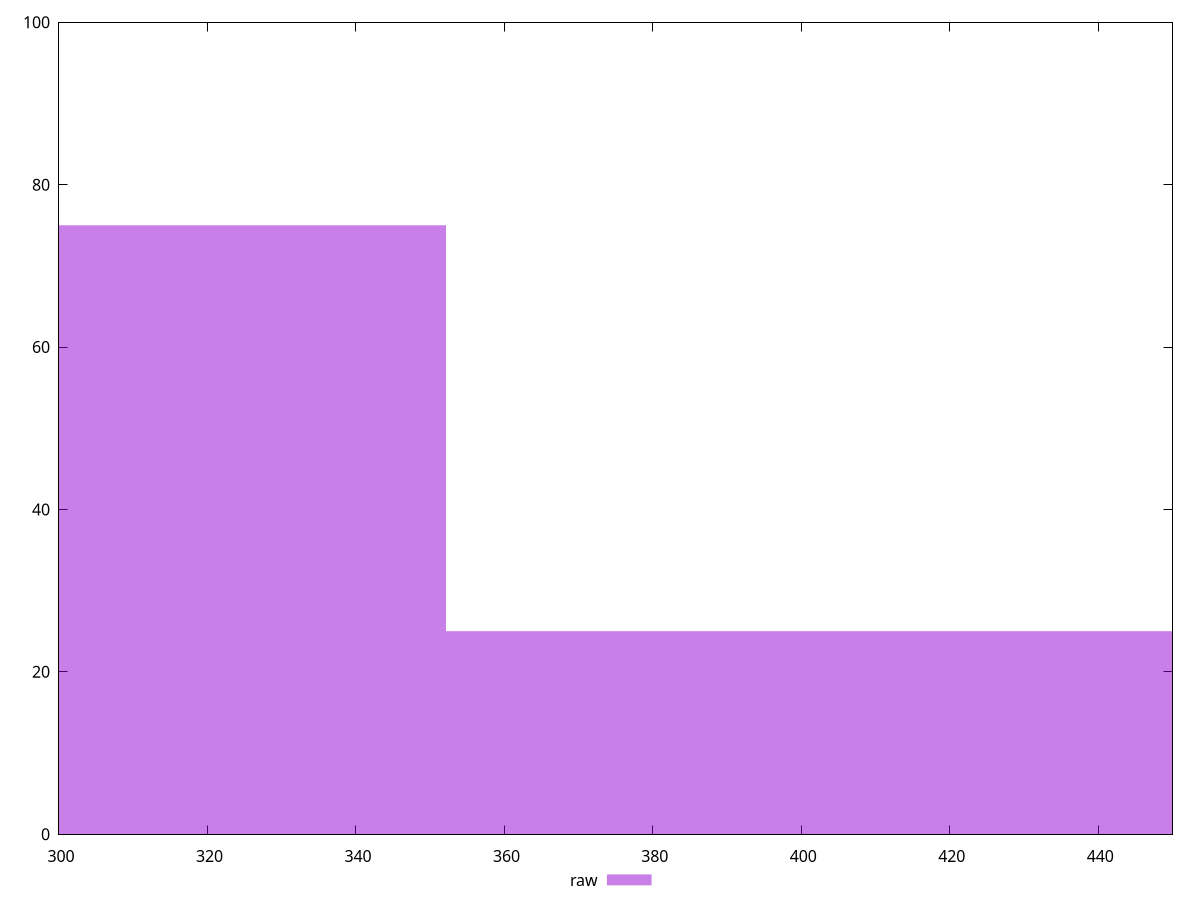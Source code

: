 reset

$raw <<EOF
281.7088045444431 75
422.56320681666466 25
EOF

set key outside below
set boxwidth 140.85440227222156
set xrange [300:450]
set yrange [0:100]
set trange [0:100]
set style fill transparent solid 0.5 noborder
set terminal svg size 640, 490 enhanced background rgb 'white'
set output "report_00009_2021-02-08T22-37-41.559Z/uses-text-compression/samples/pages+cached+noadtech+nomedia+nocss/raw/histogram.svg"

plot $raw title "raw" with boxes

reset
